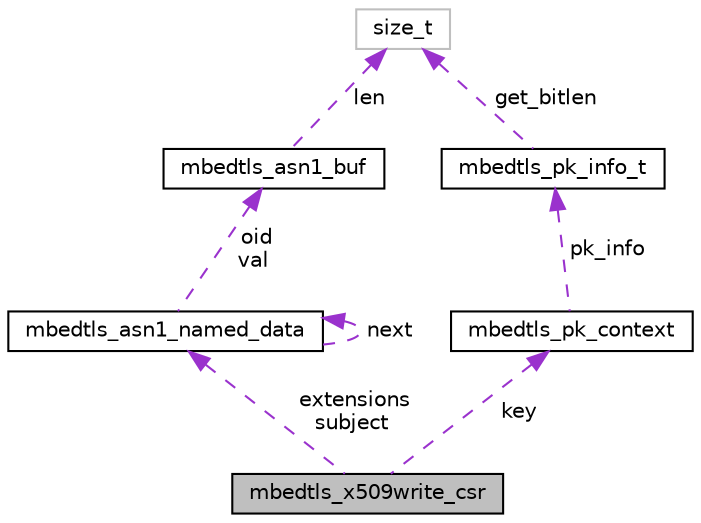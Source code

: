 digraph "mbedtls_x509write_csr"
{
  edge [fontname="Helvetica",fontsize="10",labelfontname="Helvetica",labelfontsize="10"];
  node [fontname="Helvetica",fontsize="10",shape=record];
  Node1 [label="mbedtls_x509write_csr",height=0.2,width=0.4,color="black", fillcolor="grey75", style="filled", fontcolor="black"];
  Node2 -> Node1 [dir="back",color="darkorchid3",fontsize="10",style="dashed",label=" extensions\nsubject" ,fontname="Helvetica"];
  Node2 [label="mbedtls_asn1_named_data",height=0.2,width=0.4,color="black", fillcolor="white", style="filled",URL="$structmbedtls__asn1__named__data.html"];
  Node2 -> Node2 [dir="back",color="darkorchid3",fontsize="10",style="dashed",label=" next" ,fontname="Helvetica"];
  Node3 -> Node2 [dir="back",color="darkorchid3",fontsize="10",style="dashed",label=" oid\nval" ,fontname="Helvetica"];
  Node3 [label="mbedtls_asn1_buf",height=0.2,width=0.4,color="black", fillcolor="white", style="filled",URL="$structmbedtls__asn1__buf.html"];
  Node4 -> Node3 [dir="back",color="darkorchid3",fontsize="10",style="dashed",label=" len" ,fontname="Helvetica"];
  Node4 [label="size_t",height=0.2,width=0.4,color="grey75", fillcolor="white", style="filled"];
  Node5 -> Node1 [dir="back",color="darkorchid3",fontsize="10",style="dashed",label=" key" ,fontname="Helvetica"];
  Node5 [label="mbedtls_pk_context",height=0.2,width=0.4,color="black", fillcolor="white", style="filled",URL="$structmbedtls__pk__context.html",tooltip="Public key container. "];
  Node6 -> Node5 [dir="back",color="darkorchid3",fontsize="10",style="dashed",label=" pk_info" ,fontname="Helvetica"];
  Node6 [label="mbedtls_pk_info_t",height=0.2,width=0.4,color="black", fillcolor="white", style="filled",URL="$structmbedtls__pk__info__t.html"];
  Node4 -> Node6 [dir="back",color="darkorchid3",fontsize="10",style="dashed",label=" get_bitlen" ,fontname="Helvetica"];
}
